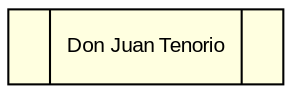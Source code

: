 digraph Arbol {
    rankdir=TB;
    node [shape=record, style=filled, fillcolor=lightyellow, fontname="Arial", fontsize=10];
    n929813005 [label="<L> | Don Juan Tenorio | <R>"];
}
